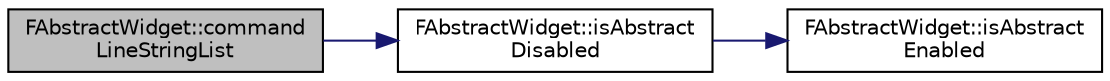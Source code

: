 digraph "FAbstractWidget::commandLineStringList"
{
 // INTERACTIVE_SVG=YES
  edge [fontname="Helvetica",fontsize="10",labelfontname="Helvetica",labelfontsize="10"];
  node [fontname="Helvetica",fontsize="10",shape=record];
  rankdir="LR";
  Node0 [label="FAbstractWidget::command\lLineStringList",height=0.2,width=0.4,color="black", fillcolor="grey75", style="filled", fontcolor="black"];
  Node0 -> Node1 [color="midnightblue",fontsize="10",style="solid",fontname="Helvetica"];
  Node1 [label="FAbstractWidget::isAbstract\lDisabled",height=0.2,width=0.4,color="black", fillcolor="white", style="filled",URL="$class_f_abstract_widget.html#a6e974137b3ddc4347eef32a468fd2f9b"];
  Node1 -> Node2 [color="midnightblue",fontsize="10",style="solid",fontname="Helvetica"];
  Node2 [label="FAbstractWidget::isAbstract\lEnabled",height=0.2,width=0.4,color="black", fillcolor="white", style="filled",URL="$class_f_abstract_widget.html#a6bec2d63718d591bf304509947161432"];
}
